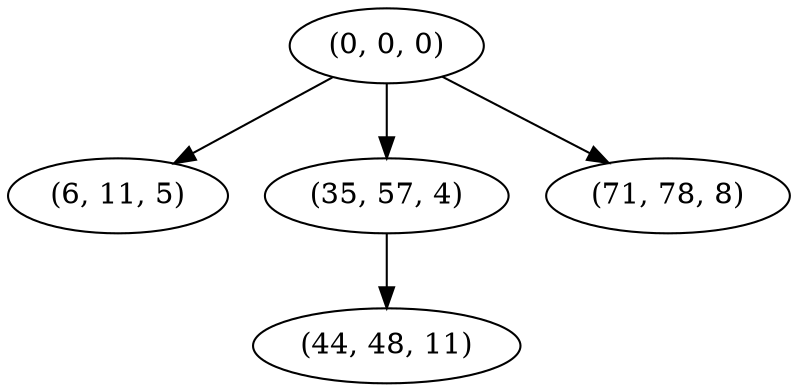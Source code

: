 digraph tree {
    "(0, 0, 0)";
    "(6, 11, 5)";
    "(35, 57, 4)";
    "(44, 48, 11)";
    "(71, 78, 8)";
    "(0, 0, 0)" -> "(6, 11, 5)";
    "(0, 0, 0)" -> "(35, 57, 4)";
    "(0, 0, 0)" -> "(71, 78, 8)";
    "(35, 57, 4)" -> "(44, 48, 11)";
}
